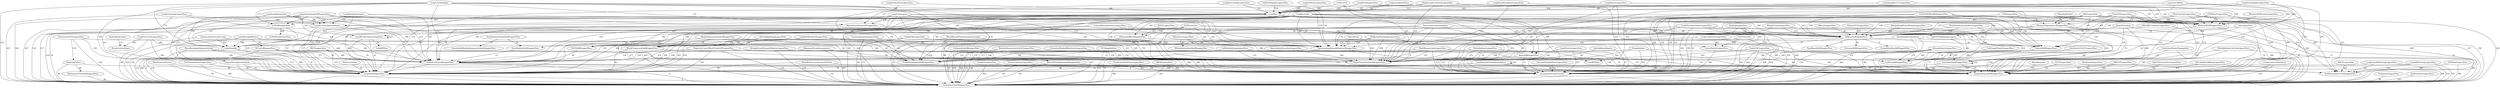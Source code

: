 digraph passdep {
  OptimizationRemarkEmitterWrapperPass;
  ScalarEvolutionWrapperPass;
  LoopInfoWrapperPass;
  IVUsersWrapperPass;
  MemorySSAWrapperPass;
  MemorySSAPrinterLegacyPass;
  DemandedBitsWrapperPass;
  UniformityInfoWrapperPass;
  CallGraphPrinterLegacyPass;
  LazyBlockFrequencyInfoPass;
  StackSafetyInfoWrapperPass;
  StackSafetyGlobalInfoWrapperPass;
  AAEvalLegacyPass;
  DependenceAnalysisWrapperPass;
  LazyValueInfoWrapperPass;
  Delinearization;
  LoopAccessLegacyAnalysis;
  MemDepPrinter;
  MustExecutePrinter;
  MustBeExecutedContextPrinter;
  DominanceFrontierWrapperPass;
  LazyBranchProbabilityInfoPass;
  MemoryDependenceWrapperPass;
  LintLegacyPass;
  ModuleSummaryIndexWrapperPass;
  LegacyDivergenceAnalysis;
  RegionInfoPass;
  AAResultsWrapperPass;
  BasicAAWrapperPass;
  GlobalsAAWrapperPass;
  BranchProbabilityInfoWrapperPass;
  BlockFrequencyInfoWrapperPass;
  SCEVAAWrapperPass;
  InstructionCombiningPass;
  ObjCARCContractLegacyPass;
  ScalarizerLegacyPass;
  InferAddressSpaces;
  LegacyLICMPass;
  LoopSimplifyCFGLegacyPass;
  DFAJumpThreadingLegacyPass;
  CFGSimplifyPass;
  LoopIdiomRecognizeLegacyPass;
  LoopInterchangeLegacyPass;
  LowerConstantIntrinsics;
  NaryReassociateLegacyPass;
  StructurizeCFGLegacyPass;
  CorrelatedValuePropagation;
  CallSiteSplittingLegacyPass;
  SeparateConstOffsetFromGEPLegacyPass;
  ConstantHoistingLegacyPass;
  LoopStrengthReduce;
  DivRemPairsLegacyPass;
  SCCPLegacyPass;
  SimpleLoopUnswitchLegacyPass;
  StraightLineStrengthReduceLegacyPass;
  GuardWideningLegacyPass;
  LoopGuardWideningLegacyPass;
  LoopUnrollAndJam;
  RegToMemLegacy;
  GVNLegacyPass;
  LoopPredicationLegacyPass;
  LoopLoadElimination;
  GVNHoistLegacyPass;
  LoopUnroll;
  LoopInstSimplifyLegacyPass;
  LoopVersioningLICMLegacyPass;
  NewGVNLegacyPass;
  BDCELegacyPass;
  LoopRotateLegacyPass;
  TailCallElim;
  LoopDeletionLegacyPass;
  LoopRerollLegacyPass;
  MergeICmpsLegacyPass;
  IndVarSimplifyLegacyPass;
  LoopFuseLegacy;
  EarlyCSELegacyPass;
  EarlyCSEMemSSALegacyPass;
  RewriteStatepointsForGCLegacyPass;
  FlattenCFGLegacyPass;
  LoopFlattenLegacyPass;
  MemCpyOptLegacyPass;
  SpeculativeExecutionLegacyPass;
  ADCELegacyPass;
  TLSVariableHoistLegacyPass;
  DSELegacyPass;
  IRCELegacyPass;
  LowerMatrixIntrinsicsLegacyPass;
  InstSimplifyLegacyPass;
  MergedLoadStoreMotionLegacyPass;
  SROALegacyPass;
  ScalarizeMaskedMemIntrinLegacyPass;
  WarnMissedTransformationsLegacy;
  AlignmentFromAssumptions;
  GVNSinkLegacyPass;
  PartiallyInlineLibCallsLegacyPass;
  JumpThreading;
  SinkingLegacyPass;
  PlaceBackedgeSafepointsImpl;
  LoopDataPrefetchLegacyPass;
  LoopDistributeLegacy;
  LegacyLoopSinkPass;
  LoadStoreVectorizerLegacyPass;
  VectorCombineLegacyPass;
  LoopVectorize;
  SLPVectorizer;
  HotColdSplittingLegacyPass;
  SimpleInliner;
  AttributorLegacyPass;
  AttributorCGSCCLegacyPass;
  IPSCCPLegacyPass;
  PartialInlinerLegacyPass;
  GlobalOptLegacyPass;
  AlwaysInlinerLegacyPass;
  InferFunctionAttrsLegacyPass;
  LoopExtractorLegacyPass;
  IROutlinerLegacyPass;
  PostOrderFunctionAttrsLegacyPass;
  AssumeSimplifyPassLegacyPass;
  PredicateInfoPrinterLegacyPass;
  LowerSwitchLegacyPass;
  LoopSimplify;
  InjectTLIMappingsLegacy;
  PromoteLegacyPass;
  LibCallsShrinkWrapLegacyPass;
  UnifyLoopExitsLegacyPass;
  LoopPass;
  LCSSAWrapperPass;
  LoopVersioningLegacyPass;
  CanonicalizeFreezeInLoops;
  FixIrreducible;
  MetaRenamer;
  OptimizationRemarkEmitterWrapperPass -> LazyBFIPass [label="0"];
  OptimizationRemarkEmitterWrapperPass -> ProfileSummaryInfoWrapperPass [label="1"];
  ScalarEvolutionWrapperPass -> AssumptionCacheTracker [label="2"];
  ScalarEvolutionWrapperPass -> LoopInfoWrapperPass [label="3"];
  ScalarEvolutionWrapperPass -> DominatorTreeWrapperPass [label="4"];
  ScalarEvolutionWrapperPass -> TargetLibraryInfoWrapperPass [label="5"];
  LoopInfoWrapperPass -> DominatorTreeWrapperPass [label="6"];
  IVUsersWrapperPass -> AssumptionCacheTracker [label="7"];
  IVUsersWrapperPass -> LoopInfoWrapperPass [label="8"];
  IVUsersWrapperPass -> DominatorTreeWrapperPass [label="9"];
  IVUsersWrapperPass -> ScalarEvolutionWrapperPass [label="10"];
  MemorySSAWrapperPass -> DominatorTreeWrapperPass [label="11"];
  MemorySSAWrapperPass -> AAResultsWrapperPass [label="12"];
  MemorySSAPrinterLegacyPass -> MemorySSAWrapperPass [label="13"];
  DemandedBitsWrapperPass -> AssumptionCacheTracker [label="14"];
  DemandedBitsWrapperPass -> DominatorTreeWrapperPass [label="15"];
  UniformityInfoWrapperPass -> DominatorTreeWrapperPass [label="16"];
  UniformityInfoWrapperPass -> TargetTransformInfoWrapperPass [label="17"];
  CallGraphPrinterLegacyPass -> CallGraphWrapperPass [label="18"];
  LazyBlockFrequencyInfoPass -> LazyBPIPass [label="19"];
  LazyBlockFrequencyInfoPass -> LoopInfoWrapperPass [label="20"];
  LazyBlockFrequencyInfoPass -> LazyBlockFrequencyInfoPass [label="21"];
  LazyBlockFrequencyInfoPass -> LoopInfoWrapperPass [label="22"];
  StackSafetyInfoWrapperPass -> ScalarEvolutionWrapperPass [label="23"];
  StackSafetyGlobalInfoWrapperPass -> StackSafetyInfoWrapperPass [label="24"];
  StackSafetyGlobalInfoWrapperPass -> ImmutableModuleSummaryIndexWrapperPass [label="25"];
  AAEvalLegacyPass -> AAResultsWrapperPass [label="26"];
  DependenceAnalysisWrapperPass -> LoopInfoWrapperPass [label="27"];
  DependenceAnalysisWrapperPass -> ScalarEvolutionWrapperPass [label="28"];
  DependenceAnalysisWrapperPass -> AAResultsWrapperPass [label="29"];
  LazyValueInfoWrapperPass -> AssumptionCacheTracker [label="30"];
  LazyValueInfoWrapperPass -> TargetLibraryInfoWrapperPass [label="31"];
  LazyValueInfoWrapperPass -> LazyValueInfoWrapperPass [label="32"];
  Delinearization -> LoopInfoWrapperPass [label="33"];
  LoopAccessLegacyAnalysis -> AAResultsWrapperPass [label="34"];
  LoopAccessLegacyAnalysis -> ScalarEvolutionWrapperPass [label="35"];
  LoopAccessLegacyAnalysis -> DominatorTreeWrapperPass [label="36"];
  LoopAccessLegacyAnalysis -> LoopInfoWrapperPass [label="37"];
  MemDepPrinter -> MemoryDependenceWrapperPass [label="38"];
  MustExecutePrinter -> DominatorTreeWrapperPass [label="39"];
  MustExecutePrinter -> LoopInfoWrapperPass [label="40"];
  MustBeExecutedContextPrinter -> PostDominatorTreeWrapperPass [label="41"];
  MustBeExecutedContextPrinter -> DominatorTreeWrapperPass [label="42"];
  MustBeExecutedContextPrinter -> LoopInfoWrapperPass [label="43"];
  DominanceFrontierWrapperPass -> DominatorTreeWrapperPass [label="44"];
  LazyBranchProbabilityInfoPass -> LoopInfoWrapperPass [label="45"];
  LazyBranchProbabilityInfoPass -> TargetLibraryInfoWrapperPass [label="46"];
  LazyBranchProbabilityInfoPass -> LazyBranchProbabilityInfoPass [label="47"];
  LazyBranchProbabilityInfoPass -> LoopInfoWrapperPass [label="48"];
  LazyBranchProbabilityInfoPass -> TargetLibraryInfoWrapperPass [label="49"];
  MemoryDependenceWrapperPass -> AssumptionCacheTracker [label="50"];
  MemoryDependenceWrapperPass -> AAResultsWrapperPass [label="51"];
  MemoryDependenceWrapperPass -> DominatorTreeWrapperPass [label="52"];
  MemoryDependenceWrapperPass -> TargetLibraryInfoWrapperPass [label="53"];
  LintLegacyPass -> AssumptionCacheTracker [label="54"];
  LintLegacyPass -> TargetLibraryInfoWrapperPass [label="55"];
  LintLegacyPass -> DominatorTreeWrapperPass [label="56"];
  LintLegacyPass -> AAResultsWrapperPass [label="57"];
  ModuleSummaryIndexWrapperPass -> BlockFrequencyInfoWrapperPass [label="58"];
  ModuleSummaryIndexWrapperPass -> ProfileSummaryInfoWrapperPass [label="59"];
  ModuleSummaryIndexWrapperPass -> StackSafetyInfoWrapperPass [label="60"];
  LegacyDivergenceAnalysis -> DominatorTreeWrapperPass [label="61"];
  LegacyDivergenceAnalysis -> PostDominatorTreeWrapperPass [label="62"];
  LegacyDivergenceAnalysis -> LoopInfoWrapperPass [label="63"];
  RegionInfoPass -> DominatorTreeWrapperPass [label="64"];
  RegionInfoPass -> PostDominatorTreeWrapperPass [label="65"];
  RegionInfoPass -> DominanceFrontierWrapperPass [label="66"];
  AAResultsWrapperPass -> BasicAAWrapperPass [label="67"];
  AAResultsWrapperPass -> ExternalAAWrapperPass [label="68"];
  AAResultsWrapperPass -> GlobalsAAWrapperPass [label="69"];
  AAResultsWrapperPass -> SCEVAAWrapperPass [label="70"];
  AAResultsWrapperPass -> ScopedNoAliasAAWrapperPass [label="71"];
  AAResultsWrapperPass -> TypeBasedAAWrapperPass [label="72"];
  BasicAAWrapperPass -> AssumptionCacheTracker [label="73"];
  BasicAAWrapperPass -> DominatorTreeWrapperPass [label="74"];
  BasicAAWrapperPass -> TargetLibraryInfoWrapperPass [label="75"];
  GlobalsAAWrapperPass -> CallGraphWrapperPass [label="76"];
  GlobalsAAWrapperPass -> TargetLibraryInfoWrapperPass [label="77"];
  BranchProbabilityInfoWrapperPass -> LoopInfoWrapperPass [label="78"];
  BranchProbabilityInfoWrapperPass -> TargetLibraryInfoWrapperPass [label="79"];
  BranchProbabilityInfoWrapperPass -> DominatorTreeWrapperPass [label="80"];
  BranchProbabilityInfoWrapperPass -> PostDominatorTreeWrapperPass [label="81"];
  BlockFrequencyInfoWrapperPass -> BranchProbabilityInfoWrapperPass [label="82"];
  BlockFrequencyInfoWrapperPass -> LoopInfoWrapperPass [label="83"];
  SCEVAAWrapperPass -> ScalarEvolutionWrapperPass [label="84"];
  InstructionCombiningPass -> AssumptionCacheTracker [label="85"];
  InstructionCombiningPass -> TargetLibraryInfoWrapperPass [label="86"];
  InstructionCombiningPass -> TargetTransformInfoWrapperPass [label="87"];
  InstructionCombiningPass -> DominatorTreeWrapperPass [label="88"];
  InstructionCombiningPass -> AAResultsWrapperPass [label="89"];
  InstructionCombiningPass -> GlobalsAAWrapperPass [label="90"];
  InstructionCombiningPass -> OptimizationRemarkEmitterWrapperPass [label="91"];
  InstructionCombiningPass -> LazyBlockFrequencyInfoPass [label="92"];
  InstructionCombiningPass -> ProfileSummaryInfoWrapperPass [label="93"];
  ObjCARCContractLegacyPass -> AAResultsWrapperPass [label="94"];
  ObjCARCContractLegacyPass -> DominatorTreeWrapperPass [label="95"];
  ScalarizerLegacyPass -> DominatorTreeWrapperPass [label="96"];
  InferAddressSpaces -> AssumptionCacheTracker [label="97"];
  InferAddressSpaces -> TargetTransformInfoWrapperPass [label="98"];
  LegacyLICMPass -> LoopPass [label="99"];
  LegacyLICMPass -> TargetLibraryInfoWrapperPass [label="100"];
  LegacyLICMPass -> TargetTransformInfoWrapperPass [label="101"];
  LegacyLICMPass -> MemorySSAWrapperPass [label="102"];
  LegacyLICMPass -> LazyBFIPass [label="103"];
  LoopSimplifyCFGLegacyPass -> LoopPass [label="104"];
  LoopSimplifyCFGLegacyPass -> MemorySSAWrapperPass [label="105"];
  DFAJumpThreadingLegacyPass -> AssumptionCacheTracker [label="106"];
  DFAJumpThreadingLegacyPass -> DominatorTreeWrapperPass [label="107"];
  DFAJumpThreadingLegacyPass -> TargetTransformInfoWrapperPass [label="108"];
  DFAJumpThreadingLegacyPass -> OptimizationRemarkEmitterWrapperPass [label="109"];
  CFGSimplifyPass -> TargetTransformInfoWrapperPass [label="110"];
  CFGSimplifyPass -> AssumptionCacheTracker [label="111"];
  CFGSimplifyPass -> DominatorTreeWrapperPass [label="112"];
  LoopIdiomRecognizeLegacyPass -> LoopPass [label="113"];
  LoopIdiomRecognizeLegacyPass -> TargetLibraryInfoWrapperPass [label="114"];
  LoopIdiomRecognizeLegacyPass -> TargetTransformInfoWrapperPass [label="115"];
  LoopInterchangeLegacyPass -> LoopPass [label="116"];
  LoopInterchangeLegacyPass -> DependenceAnalysisWrapperPass [label="117"];
  LoopInterchangeLegacyPass -> OptimizationRemarkEmitterWrapperPass [label="118"];
  LowerConstantIntrinsics -> TargetLibraryInfoWrapperPass [label="119"];
  LowerConstantIntrinsics -> DominatorTreeWrapperPass [label="120"];
  NaryReassociateLegacyPass -> AssumptionCacheTracker [label="121"];
  NaryReassociateLegacyPass -> DominatorTreeWrapperPass [label="122"];
  NaryReassociateLegacyPass -> ScalarEvolutionWrapperPass [label="123"];
  NaryReassociateLegacyPass -> TargetLibraryInfoWrapperPass [label="124"];
  NaryReassociateLegacyPass -> TargetTransformInfoWrapperPass [label="125"];
  StructurizeCFGLegacyPass -> LegacyDivergenceAnalysis [label="126"];
  StructurizeCFGLegacyPass -> LowerSwitchLegacyPass [label="127"];
  StructurizeCFGLegacyPass -> DominatorTreeWrapperPass [label="128"];
  StructurizeCFGLegacyPass -> RegionInfoPass [label="129"];
  CorrelatedValuePropagation -> DominatorTreeWrapperPass [label="130"];
  CorrelatedValuePropagation -> LazyValueInfoWrapperPass [label="131"];
  CallSiteSplittingLegacyPass -> TargetLibraryInfoWrapperPass [label="132"];
  CallSiteSplittingLegacyPass -> TargetTransformInfoWrapperPass [label="133"];
  CallSiteSplittingLegacyPass -> DominatorTreeWrapperPass [label="134"];
  SeparateConstOffsetFromGEPLegacyPass -> DominatorTreeWrapperPass [label="135"];
  SeparateConstOffsetFromGEPLegacyPass -> ScalarEvolutionWrapperPass [label="136"];
  SeparateConstOffsetFromGEPLegacyPass -> TargetTransformInfoWrapperPass [label="137"];
  SeparateConstOffsetFromGEPLegacyPass -> LoopInfoWrapperPass [label="138"];
  SeparateConstOffsetFromGEPLegacyPass -> TargetLibraryInfoWrapperPass [label="139"];
  ConstantHoistingLegacyPass -> BlockFrequencyInfoWrapperPass [label="140"];
  ConstantHoistingLegacyPass -> DominatorTreeWrapperPass [label="141"];
  ConstantHoistingLegacyPass -> ProfileSummaryInfoWrapperPass [label="142"];
  ConstantHoistingLegacyPass -> TargetTransformInfoWrapperPass [label="143"];
  LoopStrengthReduce -> TargetTransformInfoWrapperPass [label="144"];
  LoopStrengthReduce -> DominatorTreeWrapperPass [label="145"];
  LoopStrengthReduce -> ScalarEvolutionWrapperPass [label="146"];
  LoopStrengthReduce -> IVUsersWrapperPass [label="147"];
  LoopStrengthReduce -> LoopInfoWrapperPass [label="148"];
  LoopStrengthReduce -> LoopSimplify [label="149"];
  DivRemPairsLegacyPass -> DominatorTreeWrapperPass [label="150"];
  SCCPLegacyPass -> TargetLibraryInfoWrapperPass [label="151"];
  SimpleLoopUnswitchLegacyPass -> AssumptionCacheTracker [label="152"];
  SimpleLoopUnswitchLegacyPass -> DominatorTreeWrapperPass [label="153"];
  SimpleLoopUnswitchLegacyPass -> LoopInfoWrapperPass [label="154"];
  SimpleLoopUnswitchLegacyPass -> LoopPass [label="155"];
  SimpleLoopUnswitchLegacyPass -> MemorySSAWrapperPass [label="156"];
  SimpleLoopUnswitchLegacyPass -> TargetTransformInfoWrapperPass [label="157"];
  StraightLineStrengthReduceLegacyPass -> DominatorTreeWrapperPass [label="158"];
  StraightLineStrengthReduceLegacyPass -> ScalarEvolutionWrapperPass [label="159"];
  StraightLineStrengthReduceLegacyPass -> TargetTransformInfoWrapperPass [label="160"];
  GuardWideningLegacyPass -> DominatorTreeWrapperPass [label="161"];
  GuardWideningLegacyPass -> PostDominatorTreeWrapperPass [label="162"];
  GuardWideningLegacyPass -> LoopInfoWrapperPass [label="163"];
  LoopGuardWideningLegacyPass -> DominatorTreeWrapperPass [label="164"];
  LoopGuardWideningLegacyPass -> PostDominatorTreeWrapperPass [label="165"];
  LoopGuardWideningLegacyPass -> LoopInfoWrapperPass [label="166"];
  LoopUnrollAndJam -> DominatorTreeWrapperPass [label="167"];
  LoopUnrollAndJam -> LoopPass [label="168"];
  LoopUnrollAndJam -> LoopInfoWrapperPass [label="169"];
  LoopUnrollAndJam -> LoopSimplify [label="170"];
  LoopUnrollAndJam -> LCSSAWrapperPass [label="171"];
  LoopUnrollAndJam -> ScalarEvolutionWrapperPass [label="172"];
  LoopUnrollAndJam -> TargetTransformInfoWrapperPass [label="173"];
  LoopUnrollAndJam -> AssumptionCacheTracker [label="174"];
  LoopUnrollAndJam -> DependenceAnalysisWrapperPass [label="175"];
  LoopUnrollAndJam -> OptimizationRemarkEmitterWrapperPass [label="176"];
  RegToMemLegacy -> BreakCriticalEdges [label="177"];
  GVNLegacyPass -> AssumptionCacheTracker [label="178"];
  GVNLegacyPass -> MemoryDependenceWrapperPass [label="179"];
  GVNLegacyPass -> DominatorTreeWrapperPass [label="180"];
  GVNLegacyPass -> TargetLibraryInfoWrapperPass [label="181"];
  GVNLegacyPass -> AAResultsWrapperPass [label="182"];
  GVNLegacyPass -> GlobalsAAWrapperPass [label="183"];
  GVNLegacyPass -> OptimizationRemarkEmitterWrapperPass [label="184"];
  LoopPredicationLegacyPass -> BranchProbabilityInfoWrapperPass [label="185"];
  LoopPredicationLegacyPass -> LoopPass [label="186"];
  LoopLoadElimination -> LoopInfoWrapperPass [label="187"];
  LoopLoadElimination -> LoopAccessLegacyAnalysis [label="188"];
  LoopLoadElimination -> DominatorTreeWrapperPass [label="189"];
  LoopLoadElimination -> ScalarEvolutionWrapperPass [label="190"];
  LoopLoadElimination -> LoopSimplify [label="191"];
  LoopLoadElimination -> ProfileSummaryInfoWrapperPass [label="192"];
  LoopLoadElimination -> LazyBlockFrequencyInfoPass [label="193"];
  GVNHoistLegacyPass -> MemoryDependenceWrapperPass [label="194"];
  GVNHoistLegacyPass -> MemorySSAWrapperPass [label="195"];
  GVNHoistLegacyPass -> DominatorTreeWrapperPass [label="196"];
  GVNHoistLegacyPass -> PostDominatorTreeWrapperPass [label="197"];
  GVNHoistLegacyPass -> AAResultsWrapperPass [label="198"];
  LoopUnroll -> AssumptionCacheTracker [label="199"];
  LoopUnroll -> LoopPass [label="200"];
  LoopUnroll -> TargetTransformInfoWrapperPass [label="201"];
  LoopInstSimplifyLegacyPass -> AssumptionCacheTracker [label="202"];
  LoopInstSimplifyLegacyPass -> LoopPass [label="203"];
  LoopInstSimplifyLegacyPass -> MemorySSAWrapperPass [label="204"];
  LoopInstSimplifyLegacyPass -> TargetLibraryInfoWrapperPass [label="205"];
  LoopVersioningLICMLegacyPass -> AAResultsWrapperPass [label="206"];
  LoopVersioningLICMLegacyPass -> DominatorTreeWrapperPass [label="207"];
  LoopVersioningLICMLegacyPass -> GlobalsAAWrapperPass [label="208"];
  LoopVersioningLICMLegacyPass -> LCSSAWrapperPass [label="209"];
  LoopVersioningLICMLegacyPass -> LoopAccessLegacyAnalysis [label="210"];
  LoopVersioningLICMLegacyPass -> LoopInfoWrapperPass [label="211"];
  LoopVersioningLICMLegacyPass -> LoopSimplify [label="212"];
  LoopVersioningLICMLegacyPass -> ScalarEvolutionWrapperPass [label="213"];
  LoopVersioningLICMLegacyPass -> OptimizationRemarkEmitterWrapperPass [label="214"];
  NewGVNLegacyPass -> AssumptionCacheTracker [label="215"];
  NewGVNLegacyPass -> MemorySSAWrapperPass [label="216"];
  NewGVNLegacyPass -> DominatorTreeWrapperPass [label="217"];
  NewGVNLegacyPass -> TargetLibraryInfoWrapperPass [label="218"];
  NewGVNLegacyPass -> AAResultsWrapperPass [label="219"];
  NewGVNLegacyPass -> GlobalsAAWrapperPass [label="220"];
  BDCELegacyPass -> DemandedBitsWrapperPass [label="221"];
  LoopRotateLegacyPass -> AssumptionCacheTracker [label="222"];
  LoopRotateLegacyPass -> LoopPass [label="223"];
  LoopRotateLegacyPass -> TargetTransformInfoWrapperPass [label="224"];
  LoopRotateLegacyPass -> MemorySSAWrapperPass [label="225"];
  TailCallElim -> TargetTransformInfoWrapperPass [label="226"];
  TailCallElim -> OptimizationRemarkEmitterWrapperPass [label="227"];
  LoopDeletionLegacyPass -> LoopPass [label="228"];
  LoopRerollLegacyPass -> LoopPass [label="229"];
  LoopRerollLegacyPass -> TargetLibraryInfoWrapperPass [label="230"];
  MergeICmpsLegacyPass -> TargetLibraryInfoWrapperPass [label="231"];
  MergeICmpsLegacyPass -> TargetTransformInfoWrapperPass [label="232"];
  MergeICmpsLegacyPass -> AAResultsWrapperPass [label="233"];
  IndVarSimplifyLegacyPass -> LoopPass [label="234"];
  LoopFuseLegacy -> PostDominatorTreeWrapperPass [label="235"];
  LoopFuseLegacy -> ScalarEvolutionWrapperPass [label="236"];
  LoopFuseLegacy -> DominatorTreeWrapperPass [label="237"];
  LoopFuseLegacy -> DependenceAnalysisWrapperPass [label="238"];
  LoopFuseLegacy -> LoopInfoWrapperPass [label="239"];
  LoopFuseLegacy -> OptimizationRemarkEmitterWrapperPass [label="240"];
  LoopFuseLegacy -> AssumptionCacheTracker [label="241"];
  LoopFuseLegacy -> TargetTransformInfoWrapperPass [label="242"];
  EarlyCSELegacyPass -> TargetTransformInfoWrapperPass [label="243"];
  EarlyCSELegacyPass -> AssumptionCacheTracker [label="244"];
  EarlyCSELegacyPass -> DominatorTreeWrapperPass [label="245"];
  EarlyCSELegacyPass -> TargetLibraryInfoWrapperPass [label="246"];
  EarlyCSEMemSSALegacyPass -> TargetTransformInfoWrapperPass [label="247"];
  EarlyCSEMemSSALegacyPass -> AssumptionCacheTracker [label="248"];
  EarlyCSEMemSSALegacyPass -> AAResultsWrapperPass [label="249"];
  EarlyCSEMemSSALegacyPass -> DominatorTreeWrapperPass [label="250"];
  EarlyCSEMemSSALegacyPass -> TargetLibraryInfoWrapperPass [label="251"];
  EarlyCSEMemSSALegacyPass -> MemorySSAWrapperPass [label="252"];
  RewriteStatepointsForGCLegacyPass -> DominatorTreeWrapperPass [label="253"];
  RewriteStatepointsForGCLegacyPass -> TargetTransformInfoWrapperPass [label="254"];
  FlattenCFGLegacyPass -> AAResultsWrapperPass [label="255"];
  LoopFlattenLegacyPass -> TargetTransformInfoWrapperPass [label="256"];
  LoopFlattenLegacyPass -> AssumptionCacheTracker [label="257"];
  MemCpyOptLegacyPass -> AssumptionCacheTracker [label="258"];
  MemCpyOptLegacyPass -> DominatorTreeWrapperPass [label="259"];
  MemCpyOptLegacyPass -> TargetLibraryInfoWrapperPass [label="260"];
  MemCpyOptLegacyPass -> AAResultsWrapperPass [label="261"];
  MemCpyOptLegacyPass -> GlobalsAAWrapperPass [label="262"];
  MemCpyOptLegacyPass -> MemorySSAWrapperPass [label="263"];
  SpeculativeExecutionLegacyPass -> TargetTransformInfoWrapperPass [label="264"];
  ADCELegacyPass -> PostDominatorTreeWrapperPass [label="265"];
  TLSVariableHoistLegacyPass -> DominatorTreeWrapperPass [label="266"];
  TLSVariableHoistLegacyPass -> LoopInfoWrapperPass [label="267"];
  DSELegacyPass -> DominatorTreeWrapperPass [label="268"];
  DSELegacyPass -> PostDominatorTreeWrapperPass [label="269"];
  DSELegacyPass -> AAResultsWrapperPass [label="270"];
  DSELegacyPass -> GlobalsAAWrapperPass [label="271"];
  DSELegacyPass -> MemorySSAWrapperPass [label="272"];
  DSELegacyPass -> MemoryDependenceWrapperPass [label="273"];
  DSELegacyPass -> TargetLibraryInfoWrapperPass [label="274"];
  DSELegacyPass -> LoopInfoWrapperPass [label="275"];
  DSELegacyPass -> AssumptionCacheTracker [label="276"];
  IRCELegacyPass -> BranchProbabilityInfoWrapperPass [label="277"];
  IRCELegacyPass -> DominatorTreeWrapperPass [label="278"];
  IRCELegacyPass -> LoopInfoWrapperPass [label="279"];
  IRCELegacyPass -> ScalarEvolutionWrapperPass [label="280"];
  LowerMatrixIntrinsicsLegacyPass -> OptimizationRemarkEmitterWrapperPass [label="281"];
  LowerMatrixIntrinsicsLegacyPass -> AAResultsWrapperPass [label="282"];
  LowerMatrixIntrinsicsLegacyPass -> DominatorTreeWrapperPass [label="283"];
  LowerMatrixIntrinsicsLegacyPass -> LoopInfoWrapperPass [label="284"];
  InstSimplifyLegacyPass -> AssumptionCacheTracker [label="285"];
  InstSimplifyLegacyPass -> DominatorTreeWrapperPass [label="286"];
  InstSimplifyLegacyPass -> TargetLibraryInfoWrapperPass [label="287"];
  InstSimplifyLegacyPass -> OptimizationRemarkEmitterWrapperPass [label="288"];
  MergedLoadStoreMotionLegacyPass -> AAResultsWrapperPass [label="289"];
  SROALegacyPass -> AssumptionCacheTracker [label="290"];
  SROALegacyPass -> DominatorTreeWrapperPass [label="291"];
  ScalarizeMaskedMemIntrinLegacyPass -> TargetTransformInfoWrapperPass [label="292"];
  ScalarizeMaskedMemIntrinLegacyPass -> DominatorTreeWrapperPass [label="293"];
  WarnMissedTransformationsLegacy -> LoopInfoWrapperPass [label="294"];
  WarnMissedTransformationsLegacy -> OptimizationRemarkEmitterWrapperPass [label="295"];
  AlignmentFromAssumptions -> AssumptionCacheTracker [label="296"];
  AlignmentFromAssumptions -> DominatorTreeWrapperPass [label="297"];
  AlignmentFromAssumptions -> ScalarEvolutionWrapperPass [label="298"];
  GVNSinkLegacyPass -> DominatorTreeWrapperPass [label="299"];
  GVNSinkLegacyPass -> PostDominatorTreeWrapperPass [label="300"];
  PartiallyInlineLibCallsLegacyPass -> TargetLibraryInfoWrapperPass [label="301"];
  PartiallyInlineLibCallsLegacyPass -> DominatorTreeWrapperPass [label="302"];
  PartiallyInlineLibCallsLegacyPass -> TargetTransformInfoWrapperPass [label="303"];
  JumpThreading -> DominatorTreeWrapperPass [label="304"];
  JumpThreading -> LazyValueInfoWrapperPass [label="305"];
  JumpThreading -> TargetLibraryInfoWrapperPass [label="306"];
  JumpThreading -> AAResultsWrapperPass [label="307"];
  SinkingLegacyPass -> LoopInfoWrapperPass [label="308"];
  SinkingLegacyPass -> DominatorTreeWrapperPass [label="309"];
  SinkingLegacyPass -> AAResultsWrapperPass [label="310"];
  PlaceBackedgeSafepointsImpl -> ScalarEvolutionWrapperPass [label="311"];
  PlaceBackedgeSafepointsImpl -> DominatorTreeWrapperPass [label="312"];
  PlaceBackedgeSafepointsImpl -> LoopInfoWrapperPass [label="313"];
  LoopDataPrefetchLegacyPass -> AssumptionCacheTracker [label="314"];
  LoopDataPrefetchLegacyPass -> TargetTransformInfoWrapperPass [label="315"];
  LoopDataPrefetchLegacyPass -> LoopInfoWrapperPass [label="316"];
  LoopDataPrefetchLegacyPass -> LoopSimplify [label="317"];
  LoopDataPrefetchLegacyPass -> OptimizationRemarkEmitterWrapperPass [label="318"];
  LoopDataPrefetchLegacyPass -> ScalarEvolutionWrapperPass [label="319"];
  LoopDistributeLegacy -> LoopInfoWrapperPass [label="320"];
  LoopDistributeLegacy -> LoopAccessLegacyAnalysis [label="321"];
  LoopDistributeLegacy -> DominatorTreeWrapperPass [label="322"];
  LoopDistributeLegacy -> ScalarEvolutionWrapperPass [label="323"];
  LoopDistributeLegacy -> OptimizationRemarkEmitterWrapperPass [label="324"];
  LegacyLoopSinkPass -> LoopPass [label="325"];
  LegacyLoopSinkPass -> BlockFrequencyInfoWrapperPass [label="326"];
  LegacyLoopSinkPass -> MemorySSAWrapperPass [label="327"];
  LoadStoreVectorizerLegacyPass -> SCEVAAWrapperPass [label="328"];
  LoadStoreVectorizerLegacyPass -> AssumptionCacheTracker [label="329"];
  LoadStoreVectorizerLegacyPass -> DominatorTreeWrapperPass [label="330"];
  LoadStoreVectorizerLegacyPass -> AAResultsWrapperPass [label="331"];
  LoadStoreVectorizerLegacyPass -> GlobalsAAWrapperPass [label="332"];
  LoadStoreVectorizerLegacyPass -> TargetTransformInfoWrapperPass [label="333"];
  VectorCombineLegacyPass -> AssumptionCacheTracker [label="334"];
  VectorCombineLegacyPass -> DominatorTreeWrapperPass [label="335"];
  LoopVectorize -> TargetTransformInfoWrapperPass [label="336"];
  LoopVectorize -> BasicAAWrapperPass [label="337"];
  LoopVectorize -> GlobalsAAWrapperPass [label="338"];
  LoopVectorize -> AssumptionCacheTracker [label="339"];
  LoopVectorize -> BlockFrequencyInfoWrapperPass [label="340"];
  LoopVectorize -> DominatorTreeWrapperPass [label="341"];
  LoopVectorize -> ScalarEvolutionWrapperPass [label="342"];
  LoopVectorize -> LoopInfoWrapperPass [label="343"];
  LoopVectorize -> LoopAccessLegacyAnalysis [label="344"];
  LoopVectorize -> DemandedBitsWrapperPass [label="345"];
  LoopVectorize -> OptimizationRemarkEmitterWrapperPass [label="346"];
  LoopVectorize -> ProfileSummaryInfoWrapperPass [label="347"];
  LoopVectorize -> InjectTLIMappingsLegacy [label="348"];
  SLPVectorizer -> AAResultsWrapperPass [label="349"];
  SLPVectorizer -> TargetTransformInfoWrapperPass [label="350"];
  SLPVectorizer -> AssumptionCacheTracker [label="351"];
  SLPVectorizer -> ScalarEvolutionWrapperPass [label="352"];
  SLPVectorizer -> LoopSimplify [label="353"];
  SLPVectorizer -> DemandedBitsWrapperPass [label="354"];
  SLPVectorizer -> OptimizationRemarkEmitterWrapperPass [label="355"];
  SLPVectorizer -> InjectTLIMappingsLegacy [label="356"];
  HotColdSplittingLegacyPass -> ProfileSummaryInfoWrapperPass [label="357"];
  HotColdSplittingLegacyPass -> BlockFrequencyInfoWrapperPass [label="358"];
  SimpleInliner -> AssumptionCacheTracker [label="359"];
  SimpleInliner -> CallGraphWrapperPass [label="360"];
  SimpleInliner -> ProfileSummaryInfoWrapperPass [label="361"];
  SimpleInliner -> TargetTransformInfoWrapperPass [label="362"];
  SimpleInliner -> TargetLibraryInfoWrapperPass [label="363"];
  AttributorLegacyPass -> TargetLibraryInfoWrapperPass [label="364"];
  AttributorCGSCCLegacyPass -> TargetLibraryInfoWrapperPass [label="365"];
  AttributorCGSCCLegacyPass -> CallGraphWrapperPass [label="366"];
  IPSCCPLegacyPass -> AssumptionCacheTracker [label="367"];
  IPSCCPLegacyPass -> DominatorTreeWrapperPass [label="368"];
  IPSCCPLegacyPass -> TargetLibraryInfoWrapperPass [label="369"];
  PartialInlinerLegacyPass -> AssumptionCacheTracker [label="370"];
  PartialInlinerLegacyPass -> ProfileSummaryInfoWrapperPass [label="371"];
  PartialInlinerLegacyPass -> TargetTransformInfoWrapperPass [label="372"];
  PartialInlinerLegacyPass -> TargetLibraryInfoWrapperPass [label="373"];
  GlobalOptLegacyPass -> TargetLibraryInfoWrapperPass [label="374"];
  GlobalOptLegacyPass -> TargetTransformInfoWrapperPass [label="375"];
  GlobalOptLegacyPass -> BlockFrequencyInfoWrapperPass [label="376"];
  GlobalOptLegacyPass -> DominatorTreeWrapperPass [label="377"];
  AlwaysInlinerLegacyPass -> AssumptionCacheTracker [label="378"];
  AlwaysInlinerLegacyPass -> CallGraphWrapperPass [label="379"];
  AlwaysInlinerLegacyPass -> ProfileSummaryInfoWrapperPass [label="380"];
  AlwaysInlinerLegacyPass -> TargetLibraryInfoWrapperPass [label="381"];
  InferFunctionAttrsLegacyPass -> TargetLibraryInfoWrapperPass [label="382"];
  LoopExtractorLegacyPass -> BreakCriticalEdges [label="383"];
  LoopExtractorLegacyPass -> DominatorTreeWrapperPass [label="384"];
  LoopExtractorLegacyPass -> LoopInfoWrapperPass [label="385"];
  LoopExtractorLegacyPass -> LoopSimplify [label="386"];
  IROutlinerLegacyPass -> IRSimilarityIdentifierWrapperPass [label="387"];
  IROutlinerLegacyPass -> OptimizationRemarkEmitterWrapperPass [label="388"];
  IROutlinerLegacyPass -> TargetTransformInfoWrapperPass [label="389"];
  PostOrderFunctionAttrsLegacyPass -> AAResultsWrapperPass [label="390"];
  PostOrderFunctionAttrsLegacyPass -> AssumptionCacheTracker [label="391"];
  PostOrderFunctionAttrsLegacyPass -> CallGraphWrapperPass [label="392"];
  AssumeSimplifyPassLegacyPass -> AssumptionCacheTracker [label="393"];
  PredicateInfoPrinterLegacyPass -> DominatorTreeWrapperPass [label="394"];
  PredicateInfoPrinterLegacyPass -> AssumptionCacheTracker [label="395"];
  LowerSwitchLegacyPass -> AssumptionCacheTracker [label="396"];
  LowerSwitchLegacyPass -> LazyValueInfoWrapperPass [label="397"];
  LoopSimplify -> AssumptionCacheTracker [label="398"];
  LoopSimplify -> DominatorTreeWrapperPass [label="399"];
  LoopSimplify -> LoopInfoWrapperPass [label="400"];
  InjectTLIMappingsLegacy -> TargetLibraryInfoWrapperPass [label="401"];
  PromoteLegacyPass -> AssumptionCacheTracker [label="402"];
  PromoteLegacyPass -> DominatorTreeWrapperPass [label="403"];
  LibCallsShrinkWrapLegacyPass -> TargetLibraryInfoWrapperPass [label="404"];
  UnifyLoopExitsLegacyPass -> LowerSwitchLegacyPass [label="405"];
  UnifyLoopExitsLegacyPass -> DominatorTreeWrapperPass [label="406"];
  UnifyLoopExitsLegacyPass -> LoopInfoWrapperPass [label="407"];
  LoopPass -> DominatorTreeWrapperPass [label="408"];
  LoopPass -> LoopInfoWrapperPass [label="409"];
  LoopPass -> LoopSimplify [label="410"];
  LoopPass -> LCSSAWrapperPass [label="411"];
  LoopPass -> AAResultsWrapperPass [label="412"];
  LoopPass -> BasicAAWrapperPass [label="413"];
  LoopPass -> GlobalsAAWrapperPass [label="414"];
  LoopPass -> SCEVAAWrapperPass [label="415"];
  LoopPass -> ScalarEvolutionWrapperPass [label="416"];
  LoopPass -> MemorySSAWrapperPass [label="417"];
  LCSSAWrapperPass -> DominatorTreeWrapperPass [label="418"];
  LCSSAWrapperPass -> LoopInfoWrapperPass [label="419"];
  LCSSAWrapperPass -> LCSSAVerificationPass [label="420"];
  LoopVersioningLegacyPass -> LoopInfoWrapperPass [label="421"];
  LoopVersioningLegacyPass -> LoopAccessLegacyAnalysis [label="422"];
  LoopVersioningLegacyPass -> DominatorTreeWrapperPass [label="423"];
  LoopVersioningLegacyPass -> ScalarEvolutionWrapperPass [label="424"];
  CanonicalizeFreezeInLoops -> DominatorTreeWrapperPass [label="425"];
  CanonicalizeFreezeInLoops -> ScalarEvolutionWrapperPass [label="426"];
  CanonicalizeFreezeInLoops -> LoopSimplify [label="427"];
  FixIrreducible -> LowerSwitchLegacyPass [label="428"];
  FixIrreducible -> DominatorTreeWrapperPass [label="429"];
  FixIrreducible -> LoopInfoWrapperPass [label="430"];
  MetaRenamer -> TargetLibraryInfoWrapperPass [label="431"];
}
